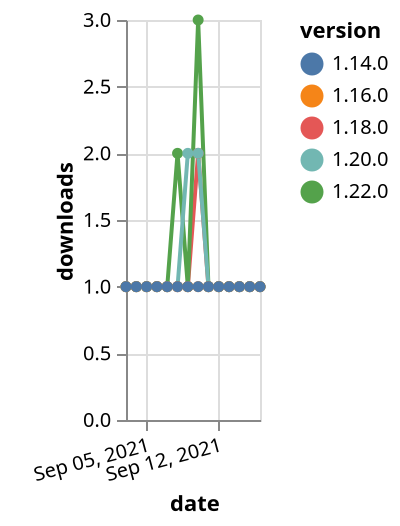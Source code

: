 {"$schema": "https://vega.github.io/schema/vega-lite/v5.json", "description": "A simple bar chart with embedded data.", "data": {"values": [{"date": "2021-09-03", "total": 169, "delta": 1, "version": "1.18.0"}, {"date": "2021-09-04", "total": 170, "delta": 1, "version": "1.18.0"}, {"date": "2021-09-05", "total": 171, "delta": 1, "version": "1.18.0"}, {"date": "2021-09-06", "total": 172, "delta": 1, "version": "1.18.0"}, {"date": "2021-09-07", "total": 173, "delta": 1, "version": "1.18.0"}, {"date": "2021-09-08", "total": 174, "delta": 1, "version": "1.18.0"}, {"date": "2021-09-09", "total": 175, "delta": 1, "version": "1.18.0"}, {"date": "2021-09-10", "total": 177, "delta": 2, "version": "1.18.0"}, {"date": "2021-09-11", "total": 178, "delta": 1, "version": "1.18.0"}, {"date": "2021-09-12", "total": 179, "delta": 1, "version": "1.18.0"}, {"date": "2021-09-13", "total": 180, "delta": 1, "version": "1.18.0"}, {"date": "2021-09-14", "total": 181, "delta": 1, "version": "1.18.0"}, {"date": "2021-09-15", "total": 182, "delta": 1, "version": "1.18.0"}, {"date": "2021-09-16", "total": 183, "delta": 1, "version": "1.18.0"}, {"date": "2021-09-03", "total": 154, "delta": 1, "version": "1.22.0"}, {"date": "2021-09-04", "total": 155, "delta": 1, "version": "1.22.0"}, {"date": "2021-09-05", "total": 156, "delta": 1, "version": "1.22.0"}, {"date": "2021-09-06", "total": 157, "delta": 1, "version": "1.22.0"}, {"date": "2021-09-07", "total": 158, "delta": 1, "version": "1.22.0"}, {"date": "2021-09-08", "total": 160, "delta": 2, "version": "1.22.0"}, {"date": "2021-09-09", "total": 161, "delta": 1, "version": "1.22.0"}, {"date": "2021-09-10", "total": 164, "delta": 3, "version": "1.22.0"}, {"date": "2021-09-11", "total": 165, "delta": 1, "version": "1.22.0"}, {"date": "2021-09-12", "total": 166, "delta": 1, "version": "1.22.0"}, {"date": "2021-09-13", "total": 167, "delta": 1, "version": "1.22.0"}, {"date": "2021-09-14", "total": 168, "delta": 1, "version": "1.22.0"}, {"date": "2021-09-15", "total": 169, "delta": 1, "version": "1.22.0"}, {"date": "2021-09-16", "total": 170, "delta": 1, "version": "1.22.0"}, {"date": "2021-09-03", "total": 151, "delta": 1, "version": "1.20.0"}, {"date": "2021-09-04", "total": 152, "delta": 1, "version": "1.20.0"}, {"date": "2021-09-05", "total": 153, "delta": 1, "version": "1.20.0"}, {"date": "2021-09-06", "total": 154, "delta": 1, "version": "1.20.0"}, {"date": "2021-09-07", "total": 155, "delta": 1, "version": "1.20.0"}, {"date": "2021-09-08", "total": 156, "delta": 1, "version": "1.20.0"}, {"date": "2021-09-09", "total": 158, "delta": 2, "version": "1.20.0"}, {"date": "2021-09-10", "total": 160, "delta": 2, "version": "1.20.0"}, {"date": "2021-09-11", "total": 161, "delta": 1, "version": "1.20.0"}, {"date": "2021-09-12", "total": 162, "delta": 1, "version": "1.20.0"}, {"date": "2021-09-13", "total": 163, "delta": 1, "version": "1.20.0"}, {"date": "2021-09-14", "total": 164, "delta": 1, "version": "1.20.0"}, {"date": "2021-09-15", "total": 165, "delta": 1, "version": "1.20.0"}, {"date": "2021-09-16", "total": 166, "delta": 1, "version": "1.20.0"}, {"date": "2021-09-03", "total": 173, "delta": 1, "version": "1.16.0"}, {"date": "2021-09-04", "total": 174, "delta": 1, "version": "1.16.0"}, {"date": "2021-09-05", "total": 175, "delta": 1, "version": "1.16.0"}, {"date": "2021-09-06", "total": 176, "delta": 1, "version": "1.16.0"}, {"date": "2021-09-07", "total": 177, "delta": 1, "version": "1.16.0"}, {"date": "2021-09-08", "total": 178, "delta": 1, "version": "1.16.0"}, {"date": "2021-09-09", "total": 179, "delta": 1, "version": "1.16.0"}, {"date": "2021-09-10", "total": 180, "delta": 1, "version": "1.16.0"}, {"date": "2021-09-11", "total": 181, "delta": 1, "version": "1.16.0"}, {"date": "2021-09-12", "total": 182, "delta": 1, "version": "1.16.0"}, {"date": "2021-09-13", "total": 183, "delta": 1, "version": "1.16.0"}, {"date": "2021-09-14", "total": 184, "delta": 1, "version": "1.16.0"}, {"date": "2021-09-15", "total": 185, "delta": 1, "version": "1.16.0"}, {"date": "2021-09-16", "total": 186, "delta": 1, "version": "1.16.0"}, {"date": "2021-09-03", "total": 218, "delta": 1, "version": "1.14.0"}, {"date": "2021-09-04", "total": 219, "delta": 1, "version": "1.14.0"}, {"date": "2021-09-05", "total": 220, "delta": 1, "version": "1.14.0"}, {"date": "2021-09-06", "total": 221, "delta": 1, "version": "1.14.0"}, {"date": "2021-09-07", "total": 222, "delta": 1, "version": "1.14.0"}, {"date": "2021-09-08", "total": 223, "delta": 1, "version": "1.14.0"}, {"date": "2021-09-09", "total": 224, "delta": 1, "version": "1.14.0"}, {"date": "2021-09-10", "total": 225, "delta": 1, "version": "1.14.0"}, {"date": "2021-09-11", "total": 226, "delta": 1, "version": "1.14.0"}, {"date": "2021-09-12", "total": 227, "delta": 1, "version": "1.14.0"}, {"date": "2021-09-13", "total": 228, "delta": 1, "version": "1.14.0"}, {"date": "2021-09-14", "total": 229, "delta": 1, "version": "1.14.0"}, {"date": "2021-09-15", "total": 230, "delta": 1, "version": "1.14.0"}, {"date": "2021-09-16", "total": 231, "delta": 1, "version": "1.14.0"}]}, "width": "container", "mark": {"type": "line", "point": {"filled": true}}, "encoding": {"x": {"field": "date", "type": "temporal", "timeUnit": "yearmonthdate", "title": "date", "axis": {"labelAngle": -15}}, "y": {"field": "delta", "type": "quantitative", "title": "downloads"}, "color": {"field": "version", "type": "nominal"}, "tooltip": {"field": "delta"}}}